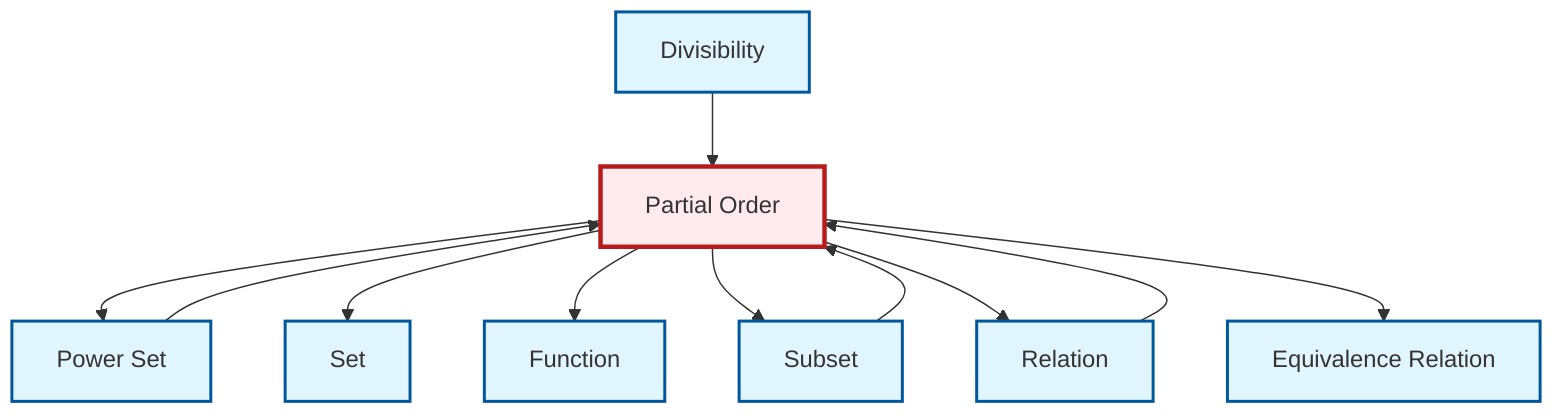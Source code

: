 graph TD
    classDef definition fill:#e1f5fe,stroke:#01579b,stroke-width:2px
    classDef theorem fill:#f3e5f5,stroke:#4a148c,stroke-width:2px
    classDef axiom fill:#fff3e0,stroke:#e65100,stroke-width:2px
    classDef example fill:#e8f5e9,stroke:#1b5e20,stroke-width:2px
    classDef current fill:#ffebee,stroke:#b71c1c,stroke-width:3px
    def-partial-order["Partial Order"]:::definition
    def-relation["Relation"]:::definition
    def-set["Set"]:::definition
    def-equivalence-relation["Equivalence Relation"]:::definition
    def-divisibility["Divisibility"]:::definition
    def-subset["Subset"]:::definition
    def-function["Function"]:::definition
    def-power-set["Power Set"]:::definition
    def-relation --> def-partial-order
    def-partial-order --> def-power-set
    def-partial-order --> def-set
    def-subset --> def-partial-order
    def-power-set --> def-partial-order
    def-partial-order --> def-function
    def-divisibility --> def-partial-order
    def-partial-order --> def-subset
    def-partial-order --> def-relation
    def-partial-order --> def-equivalence-relation
    class def-partial-order current